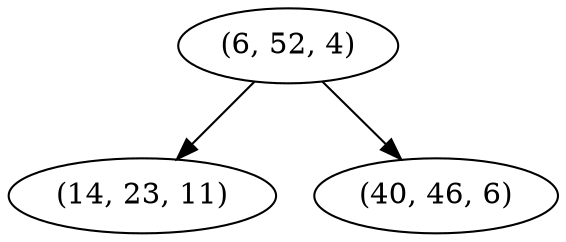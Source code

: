digraph tree {
    "(6, 52, 4)";
    "(14, 23, 11)";
    "(40, 46, 6)";
    "(6, 52, 4)" -> "(14, 23, 11)";
    "(6, 52, 4)" -> "(40, 46, 6)";
}
